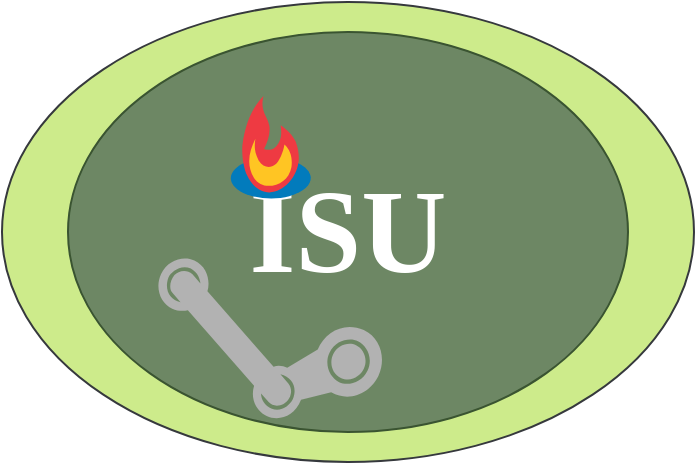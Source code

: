 <mxfile>
    <diagram id="GwGcdAKrI81eXyLy9iIg" name="Page-1">
        <mxGraphModel dx="556" dy="488" grid="1" gridSize="10" guides="1" tooltips="1" connect="1" arrows="1" fold="1" page="1" pageScale="1" pageWidth="827" pageHeight="1169" math="0" shadow="0">
            <root>
                <mxCell id="0"/>
                <mxCell id="1" parent="0"/>
                <mxCell id="5" value="" style="ellipse;whiteSpace=wrap;html=1;fillColor=#cdeb8b;strokeColor=#36393d;" parent="1" vertex="1">
                    <mxGeometry x="130" y="123" width="346" height="230" as="geometry"/>
                </mxCell>
                <mxCell id="2" value="&lt;b&gt;&lt;font style=&quot;font-size: 59px&quot; face=&quot;Tahoma&quot; color=&quot;#ffffff&quot;&gt;ISU&lt;/font&gt;&lt;/b&gt;" style="ellipse;whiteSpace=wrap;html=1;fillColor=#6d8764;strokeColor=#3A5431;fontColor=#ffffff;" parent="1" vertex="1">
                    <mxGeometry x="163" y="138" width="280" height="200" as="geometry"/>
                </mxCell>
                <mxCell id="3" value="" style="dashed=0;outlineConnect=0;html=1;align=center;labelPosition=center;verticalLabelPosition=bottom;verticalAlign=top;shape=mxgraph.weblogos.steam;rotation=25;" parent="1" vertex="1">
                    <mxGeometry x="198.72" y="265.79" width="120" height="59.43" as="geometry"/>
                </mxCell>
                <mxCell id="6" value="" style="dashed=0;outlineConnect=0;html=1;align=center;labelPosition=center;verticalLabelPosition=bottom;verticalAlign=top;shape=mxgraph.weblogos.feedburner" parent="1" vertex="1">
                    <mxGeometry x="244.4" y="170" width="40" height="52" as="geometry"/>
                </mxCell>
            </root>
        </mxGraphModel>
    </diagram>
</mxfile>